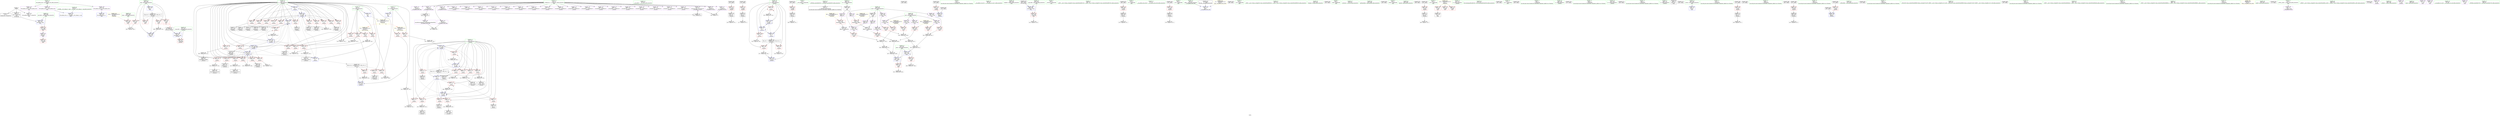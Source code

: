 digraph "SVFG" {
	label="SVFG";

	Node0x562f1555b370 [shape=record,color=grey,label="{NodeID: 0\nNullPtr}"];
	Node0x562f1555b370 -> Node0x562f1557bba0[style=solid];
	Node0x562f1555b370 -> Node0x562f1557bca0[style=solid];
	Node0x562f1555b370 -> Node0x562f15587b80[style=solid];
	Node0x562f155a7900 [shape=record,color=yellow,style=double,label="{NodeID: 443\n26V_1 = ENCHI(MR_26V_0)\npts\{400 \}\nFun[main]}"];
	Node0x562f155a7900 -> Node0x562f1557ed90[style=dashed];
	Node0x562f1557d530 [shape=record,color=red,label="{NodeID: 194\n263\<--113\n\<--y\n_Z5solvei\n}"];
	Node0x562f1557d530 -> Node0x562f1557d050[style=solid];
	Node0x562f15579e80 [shape=record,color=purple,label="{NodeID: 111\n67\<--13\n\<--_Z1SB5cxx11\n__cxx_global_var_init.1\n}"];
	Node0x562f15579e80 -> Node0x562f15595840[style=solid];
	Node0x562f15578810 [shape=record,color=green,label="{NodeID: 28\n44\<--45\n__cxa_atexit\<--__cxa_atexit_field_insensitive\n}"];
	Node0x562f155838e0 [shape=record,color=grey,label="{NodeID: 388\n230 = Binary(229, 143, )\n}"];
	Node0x562f155838e0 -> Node0x562f1557cf80[style=solid];
	Node0x562f1557ebf0 [shape=record,color=red,label="{NodeID: 222\n456\<--397\n\<--loop\nmain\n}"];
	Node0x562f155806b0 [shape=record,color=purple,label="{NodeID: 139\n517\<--29\nllvm.global_ctors_1\<--llvm.global_ctors\nGlob }"];
	Node0x562f155806b0 -> Node0x562f15587a80[style=solid];
	Node0x562f1557b1c0 [shape=record,color=green,label="{NodeID: 56\n399\<--400\nloops\<--loops_field_insensitive\nmain\n}"];
	Node0x562f1557b1c0 -> Node0x562f1557ed90[style=solid];
	Node0x562f155b9910 [shape=record,color=black,label="{NodeID: 499\n316 = PHI()\n}"];
	Node0x562f155b9910 -> Node0x562f1557e7e0[style=solid];
	Node0x562f15594ac0 [shape=record,color=grey,label="{NodeID: 416\n217 = cmp(216, 157, )\n}"];
	Node0x562f15588230 [shape=record,color=blue,label="{NodeID: 250\n111\<--192\nx\<--sub29\n_Z5solvei\n}"];
	Node0x562f15588230 -> Node0x562f15582520[style=dashed];
	Node0x562f15588230 -> Node0x562f155825f0[style=dashed];
	Node0x562f15588230 -> Node0x562f155826c0[style=dashed];
	Node0x562f15588230 -> Node0x562f15582790[style=dashed];
	Node0x562f15588230 -> Node0x562f15582860[style=dashed];
	Node0x562f15588230 -> Node0x562f15582930[style=dashed];
	Node0x562f15588230 -> Node0x562f15587fc0[style=dashed];
	Node0x562f15588230 -> Node0x562f155883d0[style=dashed];
	Node0x562f15588230 -> Node0x562f155a59e0[style=dashed];
	Node0x562f15581dd0 [shape=record,color=red,label="{NodeID: 167\n242\<--103\n\<--i\n_Z5solvei\n}"];
	Node0x562f15581dd0 -> Node0x562f1558f7b0[style=solid];
	Node0x562f1557c9d0 [shape=record,color=black,label="{NodeID: 84\n205\<--204\nconv37\<--\n_Z5solvei\n}"];
	Node0x562f1557c9d0 -> Node0x562f15594c40[style=solid];
	Node0x562f1556cab0 [shape=record,color=green,label="{NodeID: 1\n7\<--1\n__dso_handle\<--dummyObj\nGlob }"];
	Node0x562f1557d600 [shape=record,color=red,label="{NodeID: 195\n272\<--113\n\<--y\n_Z5solvei\n}"];
	Node0x562f1557d600 -> Node0x562f15593d40[style=solid];
	Node0x562f15579f50 [shape=record,color=purple,label="{NodeID: 112\n81\<--13\n\<--_Z1SB5cxx11\n__cxx_global_array_dtor\n}"];
	Node0x562f15578910 [shape=record,color=green,label="{NodeID: 29\n43\<--49\n_ZNSt8ios_base4InitD1Ev\<--_ZNSt8ios_base4InitD1Ev_field_insensitive\n}"];
	Node0x562f15578910 -> Node0x562f1557be40[style=solid];
	Node0x562f15583a60 [shape=record,color=grey,label="{NodeID: 389\n481 = Binary(480, 447, )\n}"];
	Node0x562f15583a60 -> Node0x562f15583760[style=solid];
	Node0x562f1557ecc0 [shape=record,color=red,label="{NodeID: 223\n465\<--397\n\<--loop\nmain\n}"];
	Node0x562f1557ecc0 -> Node0x562f15584060[style=solid];
	Node0x562f155807b0 [shape=record,color=purple,label="{NodeID: 140\n518\<--29\nllvm.global_ctors_2\<--llvm.global_ctors\nGlob }"];
	Node0x562f155807b0 -> Node0x562f15587b80[style=solid];
	Node0x562f1557b290 [shape=record,color=green,label="{NodeID: 57\n401\<--402\nspan\<--span_field_insensitive\nmain\n}"];
	Node0x562f1557b290 -> Node0x562f1557ee60[style=solid];
	Node0x562f1557b290 -> Node0x562f1557ef30[style=solid];
	Node0x562f1557b290 -> Node0x562f15589000[style=solid];
	Node0x562f1557b290 -> Node0x562f15589340[style=solid];
	Node0x562f155b9a10 [shape=record,color=black,label="{NodeID: 500\n328 = PHI()\n}"];
	Node0x562f15594c40 [shape=record,color=grey,label="{NodeID: 417\n206 = cmp(205, 157, )\n}"];
	Node0x562f15588300 [shape=record,color=blue,label="{NodeID: 251\n232\<--225\ncall56\<--\n_Z5solvei\n}"];
	Node0x562f15581ea0 [shape=record,color=red,label="{NodeID: 168\n253\<--103\n\<--i\n_Z5solvei\n}"];
	Node0x562f15581ea0 -> Node0x562f155941c0[style=solid];
	Node0x562f1557caa0 [shape=record,color=black,label="{NodeID: 85\n209\<--208\nidxprom40\<--\n_Z5solvei\n}"];
	Node0x562f15576cb0 [shape=record,color=green,label="{NodeID: 2\n9\<--1\n\<--dummyObj\nCan only get source location for instruction, argument, global var or function.}"];
	Node0x562f1557d6d0 [shape=record,color=red,label="{NodeID: 196\n281\<--113\n\<--y\n_Z5solvei\n}"];
	Node0x562f1557d6d0 -> Node0x562f1557a270[style=solid];
	Node0x562f1557a020 [shape=record,color=purple,label="{NodeID: 113\n82\<--13\n\<--_Z1SB5cxx11\n__cxx_global_array_dtor\n}"];
	Node0x562f1557a020 -> Node0x562f1558ea90[style=solid];
	Node0x562f15578a10 [shape=record,color=green,label="{NodeID: 30\n56\<--57\n__cxx_global_var_init.1\<--__cxx_global_var_init.1_field_insensitive\n}"];
	Node0x562f15583be0 [shape=record,color=grey,label="{NodeID: 390\n188 = Binary(187, 143, )\n}"];
	Node0x562f15583be0 -> Node0x562f15588160[style=solid];
	Node0x562f1557ed90 [shape=record,color=red,label="{NodeID: 224\n434\<--399\n\<--loops\nmain\n}"];
	Node0x562f1557ed90 -> Node0x562f155950c0[style=solid];
	Node0x562f155808b0 [shape=record,color=purple,label="{NodeID: 141\n62\<--61\narrayctor.next\<--arrayctor.cur\n__cxx_global_var_init.1\n}"];
	Node0x562f155808b0 -> Node0x562f1558e4f0[style=solid];
	Node0x562f155808b0 -> Node0x562f15595840[style=solid];
	Node0x562f1557b360 [shape=record,color=green,label="{NodeID: 58\n403\<--404\ntmpline\<--tmpline_field_insensitive\nmain\n}"];
	Node0x562f155b9ae0 [shape=record,color=black,label="{NodeID: 501\n203 = PHI()\n}"];
	Node0x562f155b9ae0 -> Node0x562f1557e300[style=solid];
	Node0x562f15594dc0 [shape=record,color=grey,label="{NodeID: 418\n415 = cmp(414, 143, )\n}"];
	Node0x562f155883d0 [shape=record,color=blue,label="{NodeID: 252\n111\<--237\nx\<--dec\n_Z5solvei\n}"];
	Node0x562f155883d0 -> Node0x562f15582520[style=dashed];
	Node0x562f155883d0 -> Node0x562f155825f0[style=dashed];
	Node0x562f155883d0 -> Node0x562f155826c0[style=dashed];
	Node0x562f155883d0 -> Node0x562f15582790[style=dashed];
	Node0x562f155883d0 -> Node0x562f15582860[style=dashed];
	Node0x562f155883d0 -> Node0x562f15582930[style=dashed];
	Node0x562f155883d0 -> Node0x562f15587fc0[style=dashed];
	Node0x562f155883d0 -> Node0x562f155883d0[style=dashed];
	Node0x562f155883d0 -> Node0x562f155a59e0[style=dashed];
	Node0x562f15581f70 [shape=record,color=red,label="{NodeID: 169\n336\<--103\n\<--i\n_Z5solvei\n}"];
	Node0x562f15581f70 -> Node0x562f1558f630[style=solid];
	Node0x562f1557cb70 [shape=record,color=black,label="{NodeID: 86\n213\<--212\nconv43\<--sub42\n_Z5solvei\n}"];
	Node0x562f15576d40 [shape=record,color=green,label="{NodeID: 3\n16\<--1\n_ZSt3cin\<--dummyObj\nGlob }"];
	Node0x562f1557d7a0 [shape=record,color=red,label="{NodeID: 197\n284\<--113\n\<--y\n_Z5solvei\n}"];
	Node0x562f1557d7a0 -> Node0x562f15584f60[style=solid];
	Node0x562f1557a0f0 [shape=record,color=purple,label="{NodeID: 114\n89\<--13\n\<--_Z1SB5cxx11\n__cxx_global_array_dtor\n}"];
	Node0x562f1557a0f0 -> Node0x562f15595540[style=solid];
	Node0x562f15578b10 [shape=record,color=green,label="{NodeID: 31\n64\<--65\n_ZNSt7__cxx1112basic_stringIcSt11char_traitsIcESaIcEEC1Ev\<--_ZNSt7__cxx1112basic_stringIcSt11char_traitsIcESaIcEEC1Ev_field_insensitive\n}"];
	Node0x562f15583d60 [shape=record,color=grey,label="{NodeID: 391\n260 = Binary(259, 143, )\n}"];
	Node0x562f15583d60 -> Node0x562f155947c0[style=solid];
	Node0x562f1557ee60 [shape=record,color=red,label="{NodeID: 225\n457\<--401\n\<--span\nmain\n}"];
	Node0x562f1557ee60 -> Node0x562f15583ee0[style=solid];
	Node0x562f15580980 [shape=record,color=purple,label="{NodeID: 142\n85\<--84\narraydestroy.element\<--arraydestroy.elementPast\n__cxx_global_array_dtor\n}"];
	Node0x562f15580980 -> Node0x562f1558ea90[style=solid];
	Node0x562f15580980 -> Node0x562f15595540[style=solid];
	Node0x562f1557b430 [shape=record,color=green,label="{NodeID: 59\n405\<--406\nstart\<--start_field_insensitive\nmain\n}"];
	Node0x562f1557b430 -> Node0x562f1557a9c0[style=solid];
	Node0x562f1557b430 -> Node0x562f15580a50[style=solid];
	Node0x562f1557b430 -> Node0x562f15580b20[style=solid];
	Node0x562f1557b430 -> Node0x562f15580bf0[style=solid];
	Node0x562f1557b430 -> Node0x562f15580cc0[style=solid];
	Node0x562f155b9c10 [shape=record,color=black,label="{NodeID: 502\n266 = PHI()\n}"];
	Node0x562f155b9c10 -> Node0x562f1557e570[style=solid];
	Node0x562f15594f40 [shape=record,color=grey,label="{NodeID: 419\n196 = cmp(195, 143, )\n}"];
	Node0x562f155884a0 [shape=record,color=blue,label="{NodeID: 253\n103\<--243\ni\<--inc61\n_Z5solvei\n}"];
	Node0x562f155884a0 -> Node0x562f15581d00[style=dashed];
	Node0x562f155884a0 -> Node0x562f15581dd0[style=dashed];
	Node0x562f155884a0 -> Node0x562f15587ef0[style=dashed];
	Node0x562f155884a0 -> Node0x562f155884a0[style=dashed];
	Node0x562f155884a0 -> Node0x562f15588640[style=dashed];
	Node0x562f15582040 [shape=record,color=red,label="{NodeID: 170\n140\<--111\n\<--x\n_Z5solvei\n}"];
	Node0x562f15582040 -> Node0x562f15594640[style=solid];
	Node0x562f1557cc40 [shape=record,color=black,label="{NodeID: 87\n216\<--215\nconv45\<--\n_Z5solvei\n}"];
	Node0x562f1557cc40 -> Node0x562f15594ac0[style=solid];
	Node0x562f15576dd0 [shape=record,color=green,label="{NodeID: 4\n17\<--1\n.str\<--dummyObj\nGlob }"];
	Node0x562f155a7cb0 [shape=record,color=yellow,style=double,label="{NodeID: 447\n34V_1 = ENCHI(MR_34V_0)\npts\{4080000 \}\nFun[main]}"];
	Node0x562f155a7cb0 -> Node0x562f1557f0d0[style=dashed];
	Node0x562f155a7cb0 -> Node0x562f155872d0[style=dashed];
	Node0x562f1557d870 [shape=record,color=red,label="{NodeID: 198\n293\<--113\n\<--y\n_Z5solvei\n}"];
	Node0x562f1557d870 -> Node0x562f15584ae0[style=solid];
	Node0x562f1557f3b0 [shape=record,color=purple,label="{NodeID: 115\n128\<--13\narrayidx\<--_Z1SB5cxx11\n_Z5solvei\n}"];
	Node0x562f15578c10 [shape=record,color=green,label="{NodeID: 32\n71\<--72\n__cxx_global_array_dtor\<--__cxx_global_array_dtor_field_insensitive\n}"];
	Node0x562f15583ee0 [shape=record,color=grey,label="{NodeID: 392\n458 = Binary(457, 459, )\n}"];
	Node0x562f1557ef30 [shape=record,color=red,label="{NodeID: 226\n490\<--401\n\<--span\nmain\n}"];
	Node0x562f1557ef30 -> Node0x562f15583460[style=solid];
	Node0x562f15580a50 [shape=record,color=purple,label="{NodeID: 143\n443\<--405\ntv_sec6\<--start\nmain\n}"];
	Node0x562f15580a50 -> Node0x562f1557f1a0[style=solid];
	Node0x562f1557b500 [shape=record,color=green,label="{NodeID: 60\n407\<--408\nend\<--end_field_insensitive\nmain\n}"];
	Node0x562f1557b500 -> Node0x562f15580d90[style=solid];
	Node0x562f1557b500 -> Node0x562f15580e60[style=solid];
	Node0x562f1557b500 -> Node0x562f15580f30[style=solid];
	Node0x562f1557b500 -> Node0x562f15581000[style=solid];
	Node0x562f155b9d10 [shape=record,color=black,label="{NodeID: 503\n276 = PHI()\n}"];
	Node0x562f155b9d10 -> Node0x562f1557e640[style=solid];
	Node0x562f155950c0 [shape=record,color=grey,label="{NodeID: 420\n435 = cmp(433, 434, )\n}"];
	Node0x562f15588570 [shape=record,color=blue,label="{NodeID: 254\n113\<--248\ny\<--inc64\n_Z5solvei\n}"];
	Node0x562f15588570 -> Node0x562f15582a00[style=dashed];
	Node0x562f15588570 -> Node0x562f15582ad0[style=dashed];
	Node0x562f15588570 -> Node0x562f15582ba0[style=dashed];
	Node0x562f15588570 -> Node0x562f15582c70[style=dashed];
	Node0x562f15588570 -> Node0x562f15582d40[style=dashed];
	Node0x562f15588570 -> Node0x562f15582e10[style=dashed];
	Node0x562f15588570 -> Node0x562f15582ee0[style=dashed];
	Node0x562f15588570 -> Node0x562f15582fb0[style=dashed];
	Node0x562f15588570 -> Node0x562f15583080[style=dashed];
	Node0x562f15588570 -> Node0x562f15583150[style=dashed];
	Node0x562f15588570 -> Node0x562f1557d390[style=dashed];
	Node0x562f15588570 -> Node0x562f15588570[style=dashed];
	Node0x562f15588570 -> Node0x562f15588710[style=dashed];
	Node0x562f15588570 -> Node0x562f15588b20[style=dashed];
	Node0x562f15582110 [shape=record,color=red,label="{NodeID: 171\n149\<--111\n\<--x\n_Z5solvei\n}"];
	Node0x562f15582110 -> Node0x562f1557c0e0[style=solid];
	Node0x562f1557cd10 [shape=record,color=black,label="{NodeID: 88\n220\<--219\nidxprom48\<--\n_Z5solvei\n}"];
	Node0x562f15576e60 [shape=record,color=green,label="{NodeID: 5\n19\<--1\n.str.2\<--dummyObj\nGlob }"];
	Node0x562f155a7d90 [shape=record,color=yellow,style=double,label="{NodeID: 448\n36V_1 = ENCHI(MR_36V_0)\npts\{4080001 \}\nFun[main]}"];
	Node0x562f155a7d90 -> Node0x562f1557f270[style=dashed];
	Node0x562f155a7d90 -> Node0x562f15587470[style=dashed];
	Node0x562f1557d940 [shape=record,color=red,label="{NodeID: 199\n301\<--113\n\<--y\n_Z5solvei\n}"];
	Node0x562f1557d940 -> Node0x562f15594340[style=solid];
	Node0x562f1557f440 [shape=record,color=purple,label="{NodeID: 116\n148\<--13\narrayidx10\<--_Z1SB5cxx11\n_Z5solvei\n}"];
	Node0x562f15578d10 [shape=record,color=green,label="{NodeID: 33\n78\<--79\n.addr\<--.addr_field_insensitive\n__cxx_global_array_dtor\n}"];
	Node0x562f15578d10 -> Node0x562f15587c80[style=solid];
	Node0x562f15584060 [shape=record,color=grey,label="{NodeID: 393\n466 = Binary(465, 143, )\n}"];
	Node0x562f15584060 -> Node0x562f155890d0[style=solid];
	Node0x562f1557f000 [shape=record,color=red,label="{NodeID: 227\n419\<--418\n\<--arrayidx\nmain\n}"];
	Node0x562f15580b20 [shape=record,color=purple,label="{NodeID: 144\n450\<--405\ntv_usec7\<--start\nmain\n}"];
	Node0x562f15580b20 -> Node0x562f15587240[style=solid];
	Node0x562f1557b5d0 [shape=record,color=green,label="{NodeID: 61\n409\<--410\nts\<--ts_field_insensitive\nmain\n}"];
	Node0x562f1557b5d0 -> Node0x562f15579a70[style=solid];
	Node0x562f155b9e10 [shape=record,color=black,label="{NodeID: 504\n288 = PHI()\n}"];
	Node0x562f15595240 [shape=record,color=grey,label="{NodeID: 421\n279 = cmp(278, 157, )\n}"];
	Node0x562f15588640 [shape=record,color=blue,label="{NodeID: 255\n103\<--9\ni\<--\n_Z5solvei\n}"];
	Node0x562f15588640 -> Node0x562f155a27e0[style=dashed];
	Node0x562f155821e0 [shape=record,color=red,label="{NodeID: 172\n162\<--111\n\<--x\n_Z5solvei\n}"];
	Node0x562f155821e0 -> Node0x562f1558f330[style=solid];
	Node0x562f1557cde0 [shape=record,color=black,label="{NodeID: 89\n223\<--222\nconv50\<--\n_Z5solvei\n}"];
	Node0x562f155776a0 [shape=record,color=green,label="{NodeID: 6\n21\<--1\n.str.3\<--dummyObj\nGlob }"];
	Node0x562f155a8680 [shape=record,color=yellow,style=double,label="{NodeID: 449\n38V_1 = ENCHI(MR_38V_0)\npts\{4100000 \}\nFun[main]}"];
	Node0x562f155a8680 -> Node0x562f15587610[style=dashed];
	Node0x562f1557da10 [shape=record,color=red,label="{NodeID: 200\n304\<--113\n\<--y\n_Z5solvei\n}"];
	Node0x562f1557da10 -> Node0x562f1557a410[style=solid];
	Node0x562f1557f4d0 [shape=record,color=purple,label="{NodeID: 117\n161\<--13\narrayidx15\<--_Z1SB5cxx11\n_Z5solvei\n}"];
	Node0x562f15578de0 [shape=record,color=green,label="{NodeID: 34\n87\<--88\n_ZNSt7__cxx1112basic_stringIcSt11char_traitsIcESaIcEED1Ev\<--_ZNSt7__cxx1112basic_stringIcSt11char_traitsIcESaIcEED1Ev_field_insensitive\n}"];
	Node0x562f155841e0 [shape=record,color=grey,label="{NodeID: 394\n446 = Binary(445, 447, )\n}"];
	Node0x562f155841e0 -> Node0x562f15584660[style=solid];
	Node0x562f1557f0d0 [shape=record,color=red,label="{NodeID: 228\n442\<--441\n\<--tv_sec\nmain\n}"];
	Node0x562f1557f0d0 -> Node0x562f15584360[style=solid];
	Node0x562f15580bf0 [shape=record,color=purple,label="{NodeID: 145\n478\<--405\ntv_sec11\<--start\nmain\n}"];
	Node0x562f15580bf0 -> Node0x562f155873a0[style=solid];
	Node0x562f1557b6a0 [shape=record,color=green,label="{NodeID: 62\n423\<--424\nfreopen\<--freopen_field_insensitive\n}"];
	Node0x562f155b9ee0 [shape=record,color=black,label="{NodeID: 505\n342 = PHI()\n}"];
	Node0x562f155953c0 [shape=record,color=grey,label="{NodeID: 422\n319 = cmp(318, 157, )\n}"];
	Node0x562f15588710 [shape=record,color=blue,label="{NodeID: 256\n113\<--9\ny\<--\n_Z5solvei\n}"];
	Node0x562f15588710 -> Node0x562f1557d460[style=dashed];
	Node0x562f15588710 -> Node0x562f1557d530[style=dashed];
	Node0x562f15588710 -> Node0x562f1557d600[style=dashed];
	Node0x562f15588710 -> Node0x562f1557d6d0[style=dashed];
	Node0x562f15588710 -> Node0x562f1557d7a0[style=dashed];
	Node0x562f15588710 -> Node0x562f1557d870[style=dashed];
	Node0x562f15588710 -> Node0x562f155887e0[style=dashed];
	Node0x562f15588710 -> Node0x562f155888b0[style=dashed];
	Node0x562f155822b0 [shape=record,color=red,label="{NodeID: 173\n173\<--111\n\<--x\n_Z5solvei\n}"];
	Node0x562f155822b0 -> Node0x562f1557c5c0[style=solid];
	Node0x562f1557ceb0 [shape=record,color=black,label="{NodeID: 90\n227\<--226\nidxprom52\<--\n_Z5solvei\n}"];
	Node0x562f15577730 [shape=record,color=green,label="{NodeID: 7\n23\<--1\nstdin\<--dummyObj\nGlob }"];
	Node0x562f155a8760 [shape=record,color=yellow,style=double,label="{NodeID: 450\n40V_1 = ENCHI(MR_40V_0)\npts\{4100001 \}\nFun[main]}"];
	Node0x562f155a8760 -> Node0x562f155876e0[style=dashed];
	Node0x562f1557dae0 [shape=record,color=red,label="{NodeID: 201\n312\<--113\n\<--y\n_Z5solvei\n}"];
	Node0x562f1557dae0 -> Node0x562f155850e0[style=solid];
	Node0x562f1557f5a0 [shape=record,color=purple,label="{NodeID: 118\n172\<--13\narrayidx21\<--_Z1SB5cxx11\n_Z5solvei\n}"];
	Node0x562f15578ee0 [shape=record,color=green,label="{NodeID: 35\n95\<--96\n_Z5solvei\<--_Z5solvei_field_insensitive\n}"];
	Node0x562f15584360 [shape=record,color=grey,label="{NodeID: 395\n445 = Binary(442, 444, )\n}"];
	Node0x562f15584360 -> Node0x562f155841e0[style=solid];
	Node0x562f1557f1a0 [shape=record,color=red,label="{NodeID: 229\n444\<--443\n\<--tv_sec6\nmain\n}"];
	Node0x562f1557f1a0 -> Node0x562f15584360[style=solid];
	Node0x562f15580cc0 [shape=record,color=purple,label="{NodeID: 146\n484\<--405\ntv_usec15\<--start\nmain\n}"];
	Node0x562f15580cc0 -> Node0x562f15587540[style=solid];
	Node0x562f1557b7a0 [shape=record,color=green,label="{NodeID: 63\n427\<--428\ngettimeofday\<--gettimeofday_field_insensitive\n}"];
	Node0x562f155b9fb0 [shape=record,color=black,label="{NodeID: 506\n354 = PHI()\n}"];
	Node0x562f15595540 [shape=record,color=grey,label="{NodeID: 423\n90 = cmp(85, 89, )\n}"];
	Node0x562f155887e0 [shape=record,color=blue,label="{NodeID: 257\n113\<--294\ny\<--inc94\n_Z5solvei\n}"];
	Node0x562f155887e0 -> Node0x562f1557d460[style=dashed];
	Node0x562f155887e0 -> Node0x562f1557d530[style=dashed];
	Node0x562f155887e0 -> Node0x562f1557d600[style=dashed];
	Node0x562f155887e0 -> Node0x562f1557d6d0[style=dashed];
	Node0x562f155887e0 -> Node0x562f1557d7a0[style=dashed];
	Node0x562f155887e0 -> Node0x562f1557d870[style=dashed];
	Node0x562f155887e0 -> Node0x562f155887e0[style=dashed];
	Node0x562f155887e0 -> Node0x562f155888b0[style=dashed];
	Node0x562f15582380 [shape=record,color=red,label="{NodeID: 174\n180\<--111\n\<--x\n_Z5solvei\n}"];
	Node0x562f15582380 -> Node0x562f155844e0[style=solid];
	Node0x562f1557cf80 [shape=record,color=black,label="{NodeID: 91\n231\<--230\nconv55\<--sub54\n_Z5solvei\n}"];
	Node0x562f155777c0 [shape=record,color=green,label="{NodeID: 8\n24\<--1\nstderr\<--dummyObj\nGlob }"];
	Node0x562f155a8840 [shape=record,color=yellow,style=double,label="{NodeID: 451\n42V_1 = ENCHI(MR_42V_0)\npts\{10 12 \}\nFun[main]|{<s0>31|<s1>31}}"];
	Node0x562f155a8840:s0 -> Node0x562f155a8d80[style=dashed,color=red];
	Node0x562f155a8840:s1 -> Node0x562f155a8e90[style=dashed,color=red];
	Node0x562f1557dbb0 [shape=record,color=red,label="{NodeID: 202\n321\<--113\n\<--y\n_Z5solvei\n}"];
	Node0x562f1557dbb0 -> Node0x562f1557a750[style=solid];
	Node0x562f1557f670 [shape=record,color=purple,label="{NodeID: 119\n179\<--13\narrayidx25\<--_Z1SB5cxx11\n_Z5solvei\n}"];
	Node0x562f15578fe0 [shape=record,color=green,label="{NodeID: 36\n99\<--100\n_loop.addr\<--_loop.addr_field_insensitive\n_Z5solvei\n}"];
	Node0x562f15578fe0 -> Node0x562f15581c30[style=solid];
	Node0x562f15578fe0 -> Node0x562f15587d50[style=solid];
	Node0x562f155844e0 [shape=record,color=grey,label="{NodeID: 396\n181 = Binary(180, 143, )\n}"];
	Node0x562f155844e0 -> Node0x562f1557c760[style=solid];
	Node0x562f1557f270 [shape=record,color=red,label="{NodeID: 230\n449\<--448\n\<--tv_usec\nmain\n}"];
	Node0x562f1557f270 -> Node0x562f155847e0[style=solid];
	Node0x562f15580d90 [shape=record,color=purple,label="{NodeID: 147\n441\<--407\ntv_sec\<--end\nmain\n}"];
	Node0x562f15580d90 -> Node0x562f1557f0d0[style=solid];
	Node0x562f1557b8a0 [shape=record,color=green,label="{NodeID: 64\n462\<--463\nfprintf\<--fprintf_field_insensitive\n}"];
	Node0x562f155ba110 [shape=record,color=black,label="{NodeID: 507\n358 = PHI()\n}"];
	Node0x562f155956c0 [shape=record,color=grey,label="{NodeID: 424\n168 = cmp(167, 157, )\n}"];
	Node0x562f155888b0 [shape=record,color=blue,label="{NodeID: 258\n113\<--298\ny\<--sub96\n_Z5solvei\n}"];
	Node0x562f155888b0 -> Node0x562f1557d940[style=dashed];
	Node0x562f155888b0 -> Node0x562f1557da10[style=dashed];
	Node0x562f155888b0 -> Node0x562f1557dae0[style=dashed];
	Node0x562f155888b0 -> Node0x562f1557dbb0[style=dashed];
	Node0x562f155888b0 -> Node0x562f1557dc80[style=dashed];
	Node0x562f155888b0 -> Node0x562f1557dd50[style=dashed];
	Node0x562f155888b0 -> Node0x562f15588710[style=dashed];
	Node0x562f155888b0 -> Node0x562f15588980[style=dashed];
	Node0x562f155888b0 -> Node0x562f15588b20[style=dashed];
	Node0x562f15582450 [shape=record,color=red,label="{NodeID: 175\n187\<--111\n\<--x\n_Z5solvei\n}"];
	Node0x562f15582450 -> Node0x562f15583be0[style=solid];
	Node0x562f1557d050 [shape=record,color=black,label="{NodeID: 92\n264\<--263\nidxprom73\<--\n_Z5solvei\n}"];
	Node0x562f15577850 [shape=record,color=green,label="{NodeID: 9\n25\<--1\n.str.4\<--dummyObj\nGlob }"];
	Node0x562f155a8920 [shape=record,color=yellow,style=double,label="{NodeID: 452\n16V_1 = ENCHI(MR_16V_0)\npts\{1 \}\nFun[main]}"];
	Node0x562f155a8920 -> Node0x562f155819c0[style=dashed];
	Node0x562f155a8920 -> Node0x562f15581a90[style=dashed];
	Node0x562f155a8920 -> Node0x562f15581b60[style=dashed];
	Node0x562f1557dc80 [shape=record,color=red,label="{NodeID: 203\n324\<--113\n\<--y\n_Z5solvei\n}"];
	Node0x562f1557dc80 -> Node0x562f15584de0[style=solid];
	Node0x562f1557f740 [shape=record,color=purple,label="{NodeID: 120\n200\<--13\narrayidx34\<--_Z1SB5cxx11\n_Z5solvei\n}"];
	Node0x562f155790b0 [shape=record,color=green,label="{NodeID: 37\n101\<--102\nf\<--f_field_insensitive\n_Z5solvei\n}"];
	Node0x562f15584660 [shape=record,color=grey,label="{NodeID: 397\n453 = Binary(446, 452, )\n}"];
	Node0x562f15584660 -> Node0x562f15589000[style=solid];
	Node0x562f15587240 [shape=record,color=red,label="{NodeID: 231\n451\<--450\n\<--tv_usec7\nmain\n}"];
	Node0x562f15587240 -> Node0x562f155847e0[style=solid];
	Node0x562f15580e60 [shape=record,color=purple,label="{NodeID: 148\n448\<--407\ntv_usec\<--end\nmain\n}"];
	Node0x562f15580e60 -> Node0x562f1557f270[style=solid];
	Node0x562f1557b9a0 [shape=record,color=green,label="{NodeID: 65\n474\<--475\nllvm.memcpy.p0i8.p0i8.i64\<--llvm.memcpy.p0i8.p0i8.i64_field_insensitive\n}"];
	Node0x562f155ba1e0 [shape=record,color=black,label="{NodeID: 508\n426 = PHI()\n}"];
	Node0x562f15595840 [shape=record,color=grey,label="{NodeID: 425\n68 = cmp(62, 67, )\n}"];
	Node0x562f15588980 [shape=record,color=blue,label="{NodeID: 259\n113\<--332\ny\<--dec121\n_Z5solvei\n}"];
	Node0x562f15588980 -> Node0x562f1557d940[style=dashed];
	Node0x562f15588980 -> Node0x562f1557da10[style=dashed];
	Node0x562f15588980 -> Node0x562f1557dae0[style=dashed];
	Node0x562f15588980 -> Node0x562f1557dbb0[style=dashed];
	Node0x562f15588980 -> Node0x562f1557dc80[style=dashed];
	Node0x562f15588980 -> Node0x562f1557dd50[style=dashed];
	Node0x562f15588980 -> Node0x562f15588710[style=dashed];
	Node0x562f15588980 -> Node0x562f15588980[style=dashed];
	Node0x562f15588980 -> Node0x562f15588b20[style=dashed];
	Node0x562f15582520 [shape=record,color=red,label="{NodeID: 176\n195\<--111\n\<--x\n_Z5solvei\n}"];
	Node0x562f15582520 -> Node0x562f15594f40[style=solid];
	Node0x562f1557d120 [shape=record,color=black,label="{NodeID: 93\n269\<--268\nconv76\<--\n_Z5solvei\n}"];
	Node0x562f1557d120 -> Node0x562f15595b40[style=solid];
	Node0x562f155778e0 [shape=record,color=green,label="{NodeID: 10\n27\<--1\n.str.5\<--dummyObj\nGlob }"];
	Node0x562f1557dd50 [shape=record,color=red,label="{NodeID: 204\n331\<--113\n\<--y\n_Z5solvei\n}"];
	Node0x562f1557dd50 -> Node0x562f15593a40[style=solid];
	Node0x562f1557f810 [shape=record,color=purple,label="{NodeID: 121\n210\<--13\narrayidx41\<--_Z1SB5cxx11\n_Z5solvei\n}"];
	Node0x562f15579180 [shape=record,color=green,label="{NodeID: 38\n103\<--104\ni\<--i_field_insensitive\n_Z5solvei\n}"];
	Node0x562f15579180 -> Node0x562f15581d00[style=solid];
	Node0x562f15579180 -> Node0x562f15581dd0[style=solid];
	Node0x562f15579180 -> Node0x562f15581ea0[style=solid];
	Node0x562f15579180 -> Node0x562f15581f70[style=solid];
	Node0x562f15579180 -> Node0x562f15587ef0[style=solid];
	Node0x562f15579180 -> Node0x562f155884a0[style=solid];
	Node0x562f15579180 -> Node0x562f15588640[style=solid];
	Node0x562f15579180 -> Node0x562f15588a50[style=solid];
	Node0x562f155847e0 [shape=record,color=grey,label="{NodeID: 398\n452 = Binary(449, 451, )\n}"];
	Node0x562f155847e0 -> Node0x562f15584660[style=solid];
	Node0x562f155872d0 [shape=record,color=red,label="{NodeID: 232\n477\<--476\n\<--tv_sec10\nmain\n}"];
	Node0x562f155872d0 -> Node0x562f1558f930[style=solid];
	Node0x562f15580f30 [shape=record,color=purple,label="{NodeID: 149\n476\<--407\ntv_sec10\<--end\nmain\n}"];
	Node0x562f15580f30 -> Node0x562f155872d0[style=solid];
	Node0x562f1557baa0 [shape=record,color=green,label="{NodeID: 66\n31\<--511\n_GLOBAL__sub_I_kmjp_0_1.cpp\<--_GLOBAL__sub_I_kmjp_0_1.cpp_field_insensitive\n}"];
	Node0x562f1557baa0 -> Node0x562f15587a80[style=solid];
	Node0x562f155ba2b0 [shape=record,color=black,label="{NodeID: 509\n429 = PHI()\n}"];
	Node0x562f155959c0 [shape=record,color=grey,label="{NodeID: 426\n135 = cmp(134, 136, )\n}"];
	Node0x562f15588a50 [shape=record,color=blue,label="{NodeID: 260\n103\<--337\ni\<--inc124\n_Z5solvei\n}"];
	Node0x562f15588a50 -> Node0x562f155a27e0[style=dashed];
	Node0x562f155825f0 [shape=record,color=red,label="{NodeID: 177\n201\<--111\n\<--x\n_Z5solvei\n}"];
	Node0x562f155825f0 -> Node0x562f1557c900[style=solid];
	Node0x562f1557d1f0 [shape=record,color=black,label="{NodeID: 94\n274\<--273\nidxprom80\<--add79\n_Z5solvei\n}"];
	Node0x562f15577970 [shape=record,color=green,label="{NodeID: 11\n30\<--1\n\<--dummyObj\nCan only get source location for instruction, argument, global var or function.}"];
	Node0x562f1557de20 [shape=record,color=red,label="{NodeID: 205\n347\<--113\n\<--y\n_Z5solvei\n}"];
	Node0x562f1557de20 -> Node0x562f15593ec0[style=solid];
	Node0x562f1557f8e0 [shape=record,color=purple,label="{NodeID: 122\n221\<--13\narrayidx49\<--_Z1SB5cxx11\n_Z5solvei\n}"];
	Node0x562f15579250 [shape=record,color=green,label="{NodeID: 39\n105\<--106\nj\<--j_field_insensitive\n_Z5solvei\n}"];
	Node0x562f15584960 [shape=record,color=grey,label="{NodeID: 399\n192 = Binary(191, 143, )\n}"];
	Node0x562f15584960 -> Node0x562f15588230[style=solid];
	Node0x562f155873a0 [shape=record,color=red,label="{NodeID: 233\n479\<--478\n\<--tv_sec11\nmain\n}"];
	Node0x562f155873a0 -> Node0x562f1558f930[style=solid];
	Node0x562f15581000 [shape=record,color=purple,label="{NodeID: 150\n482\<--407\ntv_usec14\<--end\nmain\n}"];
	Node0x562f15581000 -> Node0x562f15587470[style=solid];
	Node0x562f1557bba0 [shape=record,color=black,label="{NodeID: 67\n2\<--3\ndummyVal\<--dummyVal\n}"];
	Node0x562f155ba3b0 [shape=record,color=black,label="{NodeID: 510\n437 = PHI()\n}"];
	Node0x562f15595b40 [shape=record,color=grey,label="{NodeID: 427\n270 = cmp(269, 157, )\n}"];
	Node0x562f15588b20 [shape=record,color=blue,label="{NodeID: 261\n113\<--9\ny\<--\n_Z5solvei\n}"];
	Node0x562f15588b20 -> Node0x562f155a45e0[style=dashed];
	Node0x562f155826c0 [shape=record,color=red,label="{NodeID: 178\n211\<--111\n\<--x\n_Z5solvei\n}"];
	Node0x562f155826c0 -> Node0x562f155832e0[style=solid];
	Node0x562f1557d2c0 [shape=record,color=black,label="{NodeID: 95\n278\<--277\nconv83\<--\n_Z5solvei\n}"];
	Node0x562f1557d2c0 -> Node0x562f15595240[style=solid];
	Node0x562f15577a00 [shape=record,color=green,label="{NodeID: 12\n136\<--1\n\<--dummyObj\nCan only get source location for instruction, argument, global var or function.}"];
	Node0x562f1557def0 [shape=record,color=red,label="{NodeID: 206\n351\<--113\n\<--y\n_Z5solvei\n}"];
	Node0x562f1557def0 -> Node0x562f1557a8f0[style=solid];
	Node0x562f1557f9b0 [shape=record,color=purple,label="{NodeID: 123\n228\<--13\narrayidx53\<--_Z1SB5cxx11\n_Z5solvei\n}"];
	Node0x562f15579320 [shape=record,color=green,label="{NodeID: 40\n107\<--108\nk\<--k_field_insensitive\n_Z5solvei\n}"];
	Node0x562f15584ae0 [shape=record,color=grey,label="{NodeID: 400\n294 = Binary(293, 143, )\n}"];
	Node0x562f15584ae0 -> Node0x562f155887e0[style=solid];
	Node0x562f15587470 [shape=record,color=red,label="{NodeID: 234\n483\<--482\n\<--tv_usec14\nmain\n}"];
	Node0x562f15587470 -> Node0x562f155835e0[style=solid];
	Node0x562f155810d0 [shape=record,color=purple,label="{NodeID: 151\n418\<--417\narrayidx\<--\nmain\n}"];
	Node0x562f155810d0 -> Node0x562f1557f000[style=solid];
	Node0x562f1557bca0 [shape=record,color=black,label="{NodeID: 68\n390\<--3\nargv\<--dummyVal\nmain\n1st arg main }"];
	Node0x562f1557bca0 -> Node0x562f15588e60[style=solid];
	Node0x562f155ba4b0 [shape=record,color=black,label="{NodeID: 511\n440 = PHI()\n}"];
	Node0x562f155a27e0 [shape=record,color=black,label="{NodeID: 428\nMR_10V_7 = PHI(MR_10V_8, MR_10V_6, )\npts\{104 \}\n}"];
	Node0x562f155a27e0 -> Node0x562f15581ea0[style=dashed];
	Node0x562f155a27e0 -> Node0x562f15581f70[style=dashed];
	Node0x562f155a27e0 -> Node0x562f15588a50[style=dashed];
	Node0x562f15588bf0 [shape=record,color=blue,label="{NodeID: 262\n113\<--361\ny\<--inc135\n_Z5solvei\n}"];
	Node0x562f15588bf0 -> Node0x562f155a45e0[style=dashed];
	Node0x562f15582790 [shape=record,color=red,label="{NodeID: 179\n222\<--111\n\<--x\n_Z5solvei\n}"];
	Node0x562f15582790 -> Node0x562f1557cde0[style=solid];
	Node0x562f1557a270 [shape=record,color=black,label="{NodeID: 96\n282\<--281\nidxprom86\<--\n_Z5solvei\n}"];
	Node0x562f15577a90 [shape=record,color=green,label="{NodeID: 13\n143\<--1\n\<--dummyObj\nCan only get source location for instruction, argument, global var or function.}"];
	Node0x562f1557dfc0 [shape=record,color=red,label="{NodeID: 207\n360\<--113\n\<--y\n_Z5solvei\n}"];
	Node0x562f1557dfc0 -> Node0x562f1558f1b0[style=solid];
	Node0x562f1557fa80 [shape=record,color=purple,label="{NodeID: 124\n265\<--13\narrayidx74\<--_Z1SB5cxx11\n_Z5solvei\n}"];
	Node0x562f155793f0 [shape=record,color=green,label="{NodeID: 41\n109\<--110\nl\<--l_field_insensitive\n_Z5solvei\n}"];
	Node0x562f15584c60 [shape=record,color=grey,label="{NodeID: 401\n298 = Binary(297, 143, )\n}"];
	Node0x562f15584c60 -> Node0x562f155888b0[style=solid];
	Node0x562f15587540 [shape=record,color=red,label="{NodeID: 235\n485\<--484\n\<--tv_usec15\nmain\n}"];
	Node0x562f15587540 -> Node0x562f155835e0[style=solid];
	Node0x562f155811a0 [shape=record,color=purple,label="{NodeID: 152\n519\<--469\noffset_0\<--\n}"];
	Node0x562f155811a0 -> Node0x562f155891a0[style=solid];
	Node0x562f1557bd70 [shape=record,color=black,label="{NodeID: 69\n388\<--9\nmain_ret\<--\nmain\n}"];
	Node0x562f155ba5b0 [shape=record,color=black,label="{NodeID: 512\n493 = PHI()\n}"];
	Node0x562f15588cc0 [shape=record,color=blue,label="{NodeID: 263\n391\<--9\nretval\<--\nmain\n}"];
	Node0x562f15582860 [shape=record,color=red,label="{NodeID: 180\n229\<--111\n\<--x\n_Z5solvei\n}"];
	Node0x562f15582860 -> Node0x562f155838e0[style=solid];
	Node0x562f1557a340 [shape=record,color=black,label="{NodeID: 97\n286\<--285\nidxprom89\<--add88\n_Z5solvei\n}"];
	Node0x562f15577b60 [shape=record,color=green,label="{NodeID: 14\n157\<--1\n\<--dummyObj\nCan only get source location for instruction, argument, global var or function.}"];
	Node0x562f155a8d80 [shape=record,color=yellow,style=double,label="{NodeID: 457\n4V_1 = ENCHI(MR_4V_0)\npts\{10 \}\nFun[_Z5solvei]}"];
	Node0x562f155a8d80 -> Node0x562f155814e0[style=dashed];
	Node0x562f155a8d80 -> Node0x562f155815b0[style=dashed];
	Node0x562f155a8d80 -> Node0x562f15581680[style=dashed];
	Node0x562f155a8d80 -> Node0x562f15581750[style=dashed];
	Node0x562f1557e090 [shape=record,color=red,label="{NodeID: 208\n154\<--151\n\<--call11\n_Z5solvei\n}"];
	Node0x562f1557e090 -> Node0x562f1557c1b0[style=solid];
	Node0x562f1557fb50 [shape=record,color=purple,label="{NodeID: 125\n275\<--13\narrayidx81\<--_Z1SB5cxx11\n_Z5solvei\n}"];
	Node0x562f155794c0 [shape=record,color=green,label="{NodeID: 42\n111\<--112\nx\<--x_field_insensitive\n_Z5solvei\n}"];
	Node0x562f155794c0 -> Node0x562f15582040[style=solid];
	Node0x562f155794c0 -> Node0x562f15582110[style=solid];
	Node0x562f155794c0 -> Node0x562f155821e0[style=solid];
	Node0x562f155794c0 -> Node0x562f155822b0[style=solid];
	Node0x562f155794c0 -> Node0x562f15582380[style=solid];
	Node0x562f155794c0 -> Node0x562f15582450[style=solid];
	Node0x562f155794c0 -> Node0x562f15582520[style=solid];
	Node0x562f155794c0 -> Node0x562f155825f0[style=solid];
	Node0x562f155794c0 -> Node0x562f155826c0[style=solid];
	Node0x562f155794c0 -> Node0x562f15582790[style=solid];
	Node0x562f155794c0 -> Node0x562f15582860[style=solid];
	Node0x562f155794c0 -> Node0x562f15582930[style=solid];
	Node0x562f155794c0 -> Node0x562f15587fc0[style=solid];
	Node0x562f155794c0 -> Node0x562f15588160[style=solid];
	Node0x562f155794c0 -> Node0x562f15588230[style=solid];
	Node0x562f155794c0 -> Node0x562f155883d0[style=solid];
	Node0x562f155b69b0 [shape=record,color=black,label="{NodeID: 485\n116 = PHI()\n}"];
	Node0x562f15584de0 [shape=record,color=grey,label="{NodeID: 402\n325 = Binary(324, 143, )\n}"];
	Node0x562f15584de0 -> Node0x562f1557a820[style=solid];
	Node0x562f15587610 [shape=record,color=red,label="{NodeID: 236\n521\<--520\ndummyVal\<--offset_0\nmain\n}"];
	Node0x562f15587610 -> Node0x562f155891a0[style=solid];
	Node0x562f15581270 [shape=record,color=purple,label="{NodeID: 153\n522\<--469\noffset_1\<--\n}"];
	Node0x562f15581270 -> Node0x562f15589270[style=solid];
	Node0x562f1557be40 [shape=record,color=black,label="{NodeID: 70\n42\<--43\n\<--_ZNSt8ios_base4InitD1Ev\nCan only get source location for instruction, argument, global var or function.}"];
	Node0x562f155ba6b0 [shape=record,color=black,label="{NodeID: 513\n77 = PHI()\n0th arg __cxx_global_array_dtor }"];
	Node0x562f155ba6b0 -> Node0x562f15587c80[style=solid];
	Node0x562f15588d90 [shape=record,color=blue,label="{NodeID: 264\n393\<--389\nargc.addr\<--argc\nmain\n}"];
	Node0x562f15588d90 -> Node0x562f1557e8b0[style=dashed];
	Node0x562f15582930 [shape=record,color=red,label="{NodeID: 181\n236\<--111\n\<--x\n_Z5solvei\n}"];
	Node0x562f15582930 -> Node0x562f1558f4b0[style=solid];
	Node0x562f1557a410 [shape=record,color=black,label="{NodeID: 98\n305\<--304\nidxprom100\<--\n_Z5solvei\n}"];
	Node0x562f15577c30 [shape=record,color=green,label="{NodeID: 15\n238\<--1\n\<--dummyObj\nCan only get source location for instruction, argument, global var or function.}"];
	Node0x562f155a8e90 [shape=record,color=yellow,style=double,label="{NodeID: 458\n6V_1 = ENCHI(MR_6V_0)\npts\{12 \}\nFun[_Z5solvei]}"];
	Node0x562f155a8e90 -> Node0x562f15581820[style=dashed];
	Node0x562f155a8e90 -> Node0x562f155818f0[style=dashed];
	Node0x562f1558e4f0 [shape=record,color=black,label="{NodeID: 375\n61 = PHI(59, 62, )\n}"];
	Node0x562f1558e4f0 -> Node0x562f155808b0[style=solid];
	Node0x562f1557e160 [shape=record,color=red,label="{NodeID: 209\n166\<--165\n\<--call17\n_Z5solvei\n}"];
	Node0x562f1557e160 -> Node0x562f1557c420[style=solid];
	Node0x562f1557fc20 [shape=record,color=purple,label="{NodeID: 126\n283\<--13\narrayidx87\<--_Z1SB5cxx11\n_Z5solvei\n}"];
	Node0x562f15579590 [shape=record,color=green,label="{NodeID: 43\n113\<--114\ny\<--y_field_insensitive\n_Z5solvei\n}"];
	Node0x562f15579590 -> Node0x562f15582a00[style=solid];
	Node0x562f15579590 -> Node0x562f15582ad0[style=solid];
	Node0x562f15579590 -> Node0x562f15582ba0[style=solid];
	Node0x562f15579590 -> Node0x562f15582c70[style=solid];
	Node0x562f15579590 -> Node0x562f15582d40[style=solid];
	Node0x562f15579590 -> Node0x562f15582e10[style=solid];
	Node0x562f15579590 -> Node0x562f15582ee0[style=solid];
	Node0x562f15579590 -> Node0x562f15582fb0[style=solid];
	Node0x562f15579590 -> Node0x562f15583080[style=solid];
	Node0x562f15579590 -> Node0x562f15583150[style=solid];
	Node0x562f15579590 -> Node0x562f1557d390[style=solid];
	Node0x562f15579590 -> Node0x562f1557d460[style=solid];
	Node0x562f15579590 -> Node0x562f1557d530[style=solid];
	Node0x562f15579590 -> Node0x562f1557d600[style=solid];
	Node0x562f15579590 -> Node0x562f1557d6d0[style=solid];
	Node0x562f15579590 -> Node0x562f1557d7a0[style=solid];
	Node0x562f15579590 -> Node0x562f1557d870[style=solid];
	Node0x562f15579590 -> Node0x562f1557d940[style=solid];
	Node0x562f15579590 -> Node0x562f1557da10[style=solid];
	Node0x562f15579590 -> Node0x562f1557dae0[style=solid];
	Node0x562f15579590 -> Node0x562f1557dbb0[style=solid];
	Node0x562f15579590 -> Node0x562f1557dc80[style=solid];
	Node0x562f15579590 -> Node0x562f1557dd50[style=solid];
	Node0x562f15579590 -> Node0x562f1557de20[style=solid];
	Node0x562f15579590 -> Node0x562f1557def0[style=solid];
	Node0x562f15579590 -> Node0x562f1557dfc0[style=solid];
	Node0x562f15579590 -> Node0x562f15587e20[style=solid];
	Node0x562f15579590 -> Node0x562f15588570[style=solid];
	Node0x562f15579590 -> Node0x562f15588710[style=solid];
	Node0x562f15579590 -> Node0x562f155887e0[style=solid];
	Node0x562f15579590 -> Node0x562f155888b0[style=solid];
	Node0x562f15579590 -> Node0x562f15588980[style=solid];
	Node0x562f15579590 -> Node0x562f15588b20[style=solid];
	Node0x562f15579590 -> Node0x562f15588bf0[style=solid];
	Node0x562f155b8c10 [shape=record,color=black,label="{NodeID: 486\n461 = PHI()\n}"];
	Node0x562f15584f60 [shape=record,color=grey,label="{NodeID: 403\n285 = Binary(284, 143, )\n}"];
	Node0x562f15584f60 -> Node0x562f1557a340[style=solid];
	Node0x562f155876e0 [shape=record,color=red,label="{NodeID: 237\n524\<--523\ndummyVal\<--offset_1\nmain\n}"];
	Node0x562f155876e0 -> Node0x562f15589270[style=solid];
	Node0x562f15581340 [shape=record,color=purple,label="{NodeID: 154\n520\<--470\noffset_0\<--\n}"];
	Node0x562f15581340 -> Node0x562f15587610[style=solid];
	Node0x562f1557bf40 [shape=record,color=black,label="{NodeID: 71\n127\<--126\nidxprom\<--\n_Z5solvei\n}"];
	Node0x562f155ba810 [shape=record,color=black,label="{NodeID: 514\n389 = PHI()\n0th arg main }"];
	Node0x562f155ba810 -> Node0x562f15588d90[style=solid];
	Node0x562f155a36e0 [shape=record,color=black,label="{NodeID: 431\nMR_24V_3 = PHI(MR_24V_4, MR_24V_2, )\npts\{398 \}\n}"];
	Node0x562f155a36e0 -> Node0x562f1557ea50[style=dashed];
	Node0x562f155a36e0 -> Node0x562f1557eb20[style=dashed];
	Node0x562f155a36e0 -> Node0x562f1557ebf0[style=dashed];
	Node0x562f155a36e0 -> Node0x562f1557ecc0[style=dashed];
	Node0x562f155a36e0 -> Node0x562f155890d0[style=dashed];
	Node0x562f15588e60 [shape=record,color=blue,label="{NodeID: 265\n395\<--390\nargv.addr\<--argv\nmain\n}"];
	Node0x562f15588e60 -> Node0x562f1557e980[style=dashed];
	Node0x562f15582a00 [shape=record,color=red,label="{NodeID: 182\n122\<--113\n\<--y\n_Z5solvei\n}"];
	Node0x562f15582a00 -> Node0x562f15594940[style=solid];
	Node0x562f1557a4e0 [shape=record,color=black,label="{NodeID: 99\n309\<--308\nconv103\<--\n_Z5solvei\n}"];
	Node0x562f1557a4e0 -> Node0x562f155944c0[style=solid];
	Node0x562f15577d00 [shape=record,color=green,label="{NodeID: 16\n267\<--1\n\<--dummyObj\nCan only get source location for instruction, argument, global var or function.}"];
	Node0x562f1558ea90 [shape=record,color=black,label="{NodeID: 376\n84 = PHI(82, 85, )\n}"];
	Node0x562f1558ea90 -> Node0x562f15580980[style=solid];
	Node0x562f1557e230 [shape=record,color=red,label="{NodeID: 210\n176\<--175\n\<--call23\n_Z5solvei\n}"];
	Node0x562f1557e230 -> Node0x562f15588090[style=solid];
	Node0x562f1557fcf0 [shape=record,color=purple,label="{NodeID: 127\n287\<--13\narrayidx90\<--_Z1SB5cxx11\n_Z5solvei\n}"];
	Node0x562f15579660 [shape=record,color=green,label="{NodeID: 44\n117\<--118\n_ZNSirsERi\<--_ZNSirsERi_field_insensitive\n}"];
	Node0x562f155b8ce0 [shape=record,color=black,label="{NodeID: 487\n119 = PHI()\n}"];
	Node0x562f155850e0 [shape=record,color=grey,label="{NodeID: 404\n313 = Binary(312, 143, )\n}"];
	Node0x562f155850e0 -> Node0x562f1557a5b0[style=solid];
	Node0x562f155877b0 [shape=record,color=blue,label="{NodeID: 238\n8\<--9\nH\<--\nGlob }"];
	Node0x562f155877b0 -> Node0x562f155a8840[style=dashed];
	Node0x562f15581410 [shape=record,color=purple,label="{NodeID: 155\n523\<--470\noffset_1\<--\n}"];
	Node0x562f15581410 -> Node0x562f155876e0[style=solid];
	Node0x562f1557c010 [shape=record,color=black,label="{NodeID: 72\n147\<--146\nidxprom9\<--\n_Z5solvei\n}"];
	Node0x562f155ba910 [shape=record,color=black,label="{NodeID: 515\n98 = PHI(438, )\n0th arg _Z5solvei }"];
	Node0x562f155ba910 -> Node0x562f15587d50[style=solid];
	Node0x562f15588f30 [shape=record,color=blue,label="{NodeID: 266\n397\<--143\nloop\<--\nmain\n}"];
	Node0x562f15588f30 -> Node0x562f155a36e0[style=dashed];
	Node0x562f15582ad0 [shape=record,color=red,label="{NodeID: 183\n126\<--113\n\<--y\n_Z5solvei\n}"];
	Node0x562f15582ad0 -> Node0x562f1557bf40[style=solid];
	Node0x562f1557a5b0 [shape=record,color=black,label="{NodeID: 100\n314\<--313\nidxprom107\<--sub106\n_Z5solvei\n}"];
	Node0x562f15577dd0 [shape=record,color=green,label="{NodeID: 17\n447\<--1\n\<--dummyObj\nCan only get source location for instruction, argument, global var or function.}"];
	Node0x562f1558f030 [shape=record,color=grey,label="{NodeID: 377\n248 = Binary(247, 143, )\n}"];
	Node0x562f1558f030 -> Node0x562f15588570[style=solid];
	Node0x562f1557e300 [shape=record,color=red,label="{NodeID: 211\n204\<--203\n\<--call36\n_Z5solvei\n}"];
	Node0x562f1557e300 -> Node0x562f1557c9d0[style=solid];
	Node0x562f1557fdc0 [shape=record,color=purple,label="{NodeID: 128\n306\<--13\narrayidx101\<--_Z1SB5cxx11\n_Z5solvei\n}"];
	Node0x562f15579760 [shape=record,color=green,label="{NodeID: 45\n130\<--131\n_ZStrsIcSt11char_traitsIcESaIcEERSt13basic_istreamIT_T0_ES7_RNSt7__cxx1112basic_stringIS4_S5_T1_EE\<--_ZStrsIcSt11char_traitsIcESaIcEERSt13basic_istreamIT_T0_ES7_RNSt7__cxx1112basic_stringIS4_S5_T1_EE_field_insensitive\n}"];
	Node0x562f155b8db0 [shape=record,color=black,label="{NodeID: 488\n129 = PHI()\n}"];
	Node0x562f15593a40 [shape=record,color=grey,label="{NodeID: 405\n332 = Binary(331, 238, )\n}"];
	Node0x562f15593a40 -> Node0x562f15588980[style=solid];
	Node0x562f15587880 [shape=record,color=blue,label="{NodeID: 239\n11\<--9\nW\<--\nGlob }"];
	Node0x562f15587880 -> Node0x562f155a8840[style=dashed];
	Node0x562f155814e0 [shape=record,color=red,label="{NodeID: 156\n123\<--8\n\<--H\n_Z5solvei\n}"];
	Node0x562f155814e0 -> Node0x562f15594940[style=solid];
	Node0x562f1557c0e0 [shape=record,color=black,label="{NodeID: 73\n150\<--149\nconv\<--\n_Z5solvei\n}"];
	Node0x562f15589000 [shape=record,color=blue,label="{NodeID: 267\n401\<--453\nspan\<--add\nmain\n}"];
	Node0x562f15589000 -> Node0x562f1557ee60[style=dashed];
	Node0x562f15589000 -> Node0x562f15589000[style=dashed];
	Node0x562f15589000 -> Node0x562f15589340[style=dashed];
	Node0x562f15582ba0 [shape=record,color=red,label="{NodeID: 184\n146\<--113\n\<--y\n_Z5solvei\n}"];
	Node0x562f15582ba0 -> Node0x562f1557c010[style=solid];
	Node0x562f1557a680 [shape=record,color=black,label="{NodeID: 101\n318\<--317\nconv110\<--\n_Z5solvei\n}"];
	Node0x562f1557a680 -> Node0x562f155953c0[style=solid];
	Node0x562f15577ea0 [shape=record,color=green,label="{NodeID: 18\n459\<--1\n\<--dummyObj\nCan only get source location for instruction, argument, global var or function.}"];
	Node0x562f1558f1b0 [shape=record,color=grey,label="{NodeID: 378\n361 = Binary(360, 143, )\n}"];
	Node0x562f1558f1b0 -> Node0x562f15588bf0[style=solid];
	Node0x562f1557e3d0 [shape=record,color=red,label="{NodeID: 212\n215\<--214\n\<--call44\n_Z5solvei\n}"];
	Node0x562f1557e3d0 -> Node0x562f1557cc40[style=solid];
	Node0x562f1557fe90 [shape=record,color=purple,label="{NodeID: 129\n315\<--13\narrayidx108\<--_Z1SB5cxx11\n_Z5solvei\n}"];
	Node0x562f15579860 [shape=record,color=green,label="{NodeID: 46\n152\<--153\n_ZNSt7__cxx1112basic_stringIcSt11char_traitsIcESaIcEEixEm\<--_ZNSt7__cxx1112basic_stringIcSt11char_traitsIcESaIcEEixEm_field_insensitive\n}"];
	Node0x562f155b8eb0 [shape=record,color=black,label="{NodeID: 489\n175 = PHI()\n}"];
	Node0x562f155b8eb0 -> Node0x562f1557e230[style=solid];
	Node0x562f15593bc0 [shape=record,color=grey,label="{NodeID: 406\n142 = Binary(141, 143, )\n}"];
	Node0x562f15593bc0 -> Node0x562f15594640[style=solid];
	Node0x562f15587980 [shape=record,color=blue,label="{NodeID: 240\n516\<--30\nllvm.global_ctors_0\<--\nGlob }"];
	Node0x562f155815b0 [shape=record,color=red,label="{NodeID: 157\n259\<--8\n\<--H\n_Z5solvei\n}"];
	Node0x562f155815b0 -> Node0x562f15583d60[style=solid];
	Node0x562f1557c1b0 [shape=record,color=black,label="{NodeID: 74\n155\<--154\nconv12\<--\n_Z5solvei\n}"];
	Node0x562f1557c1b0 -> Node0x562f15594040[style=solid];
	Node0x562f155a45e0 [shape=record,color=black,label="{NodeID: 434\nMR_14V_13 = PHI(MR_14V_14, MR_14V_12, )\npts\{114 \}\n}"];
	Node0x562f155a45e0 -> Node0x562f1557de20[style=dashed];
	Node0x562f155a45e0 -> Node0x562f1557def0[style=dashed];
	Node0x562f155a45e0 -> Node0x562f1557dfc0[style=dashed];
	Node0x562f155a45e0 -> Node0x562f15588bf0[style=dashed];
	Node0x562f155890d0 [shape=record,color=blue,label="{NodeID: 268\n397\<--466\nloop\<--inc\nmain\n}"];
	Node0x562f155890d0 -> Node0x562f155a36e0[style=dashed];
	Node0x562f15582c70 [shape=record,color=red,label="{NodeID: 185\n159\<--113\n\<--y\n_Z5solvei\n}"];
	Node0x562f15582c70 -> Node0x562f1557c280[style=solid];
	Node0x562f1557a750 [shape=record,color=black,label="{NodeID: 102\n322\<--321\nidxprom113\<--\n_Z5solvei\n}"];
	Node0x562f15577f70 [shape=record,color=green,label="{NodeID: 19\n472\<--1\n\<--dummyObj\nCan only get source location for instruction, argument, global var or function.}"];
	Node0x562f1558f330 [shape=record,color=grey,label="{NodeID: 379\n163 = Binary(162, 143, )\n}"];
	Node0x562f1558f330 -> Node0x562f1557c350[style=solid];
	Node0x562f1557e4a0 [shape=record,color=red,label="{NodeID: 213\n225\<--224\n\<--call51\n_Z5solvei\n}"];
	Node0x562f1557e4a0 -> Node0x562f15588300[style=solid];
	Node0x562f1557ff60 [shape=record,color=purple,label="{NodeID: 130\n323\<--13\narrayidx114\<--_Z1SB5cxx11\n_Z5solvei\n}"];
	Node0x562f15579960 [shape=record,color=green,label="{NodeID: 47\n289\<--290\n_ZNSt7__cxx1112basic_stringIcSt11char_traitsIcESaIcEEaSERKS4_\<--_ZNSt7__cxx1112basic_stringIcSt11char_traitsIcESaIcEEaSERKS4__field_insensitive\n}"];
	Node0x562f155b9010 [shape=record,color=black,label="{NodeID: 490\n183 = PHI()\n}"];
	Node0x562f155b9010 -> Node0x562f15588090[style=solid];
	Node0x562f15593d40 [shape=record,color=grey,label="{NodeID: 407\n273 = Binary(272, 143, )\n}"];
	Node0x562f15593d40 -> Node0x562f1557d1f0[style=solid];
	Node0x562f15587a80 [shape=record,color=blue,label="{NodeID: 241\n517\<--31\nllvm.global_ctors_1\<--_GLOBAL__sub_I_kmjp_0_1.cpp\nGlob }"];
	Node0x562f15581680 [shape=record,color=red,label="{NodeID: 158\n297\<--8\n\<--H\n_Z5solvei\n}"];
	Node0x562f15581680 -> Node0x562f15584c60[style=solid];
	Node0x562f1557c280 [shape=record,color=black,label="{NodeID: 75\n160\<--159\nidxprom14\<--\n_Z5solvei\n}"];
	Node0x562f155891a0 [shape=record,color=blue, style = dotted,label="{NodeID: 269\n519\<--521\noffset_0\<--dummyVal\nmain\n}"];
	Node0x562f155891a0 -> Node0x562f155873a0[style=dashed];
	Node0x562f15582d40 [shape=record,color=red,label="{NodeID: 186\n170\<--113\n\<--y\n_Z5solvei\n}"];
	Node0x562f15582d40 -> Node0x562f1557c4f0[style=solid];
	Node0x562f1557a820 [shape=record,color=black,label="{NodeID: 103\n326\<--325\nidxprom116\<--sub115\n_Z5solvei\n}"];
	Node0x562f15578040 [shape=record,color=green,label="{NodeID: 20\n473\<--1\n\<--dummyObj\nCan only get source location for instruction, argument, global var or function.}"];
	Node0x562f155a92f0 [shape=record,color=yellow,style=double,label="{NodeID: 463\nRETMU(2V_2)\npts\{79 \}\nFun[__cxx_global_array_dtor]}"];
	Node0x562f1558f4b0 [shape=record,color=grey,label="{NodeID: 380\n237 = Binary(236, 238, )\n}"];
	Node0x562f1558f4b0 -> Node0x562f155883d0[style=solid];
	Node0x562f1557e570 [shape=record,color=red,label="{NodeID: 214\n268\<--266\n\<--call75\n_Z5solvei\n}"];
	Node0x562f1557e570 -> Node0x562f1557d120[style=solid];
	Node0x562f15580030 [shape=record,color=purple,label="{NodeID: 131\n327\<--13\narrayidx117\<--_Z1SB5cxx11\n_Z5solvei\n}"];
	Node0x562f1557aa80 [shape=record,color=green,label="{NodeID: 48\n343\<--344\nprintf\<--printf_field_insensitive\n}"];
	Node0x562f155b9110 [shape=record,color=black,label="{NodeID: 491\n41 = PHI()\n}"];
	Node0x562f15593ec0 [shape=record,color=grey,label="{NodeID: 408\n349 = cmp(347, 348, )\n}"];
	Node0x562f15587b80 [shape=record,color=blue, style = dotted,label="{NodeID: 242\n518\<--3\nllvm.global_ctors_2\<--dummyVal\nGlob }"];
	Node0x562f15581750 [shape=record,color=red,label="{NodeID: 159\n348\<--8\n\<--H\n_Z5solvei\n}"];
	Node0x562f15581750 -> Node0x562f15593ec0[style=solid];
	Node0x562f1557c350 [shape=record,color=black,label="{NodeID: 76\n164\<--163\nconv16\<--add\n_Z5solvei\n}"];
	Node0x562f15589270 [shape=record,color=blue, style = dotted,label="{NodeID: 270\n522\<--524\noffset_1\<--dummyVal\nmain\n}"];
	Node0x562f15589270 -> Node0x562f15587540[style=dashed];
	Node0x562f15582e10 [shape=record,color=red,label="{NodeID: 187\n177\<--113\n\<--y\n_Z5solvei\n}"];
	Node0x562f15582e10 -> Node0x562f1557c690[style=solid];
	Node0x562f1557a8f0 [shape=record,color=black,label="{NodeID: 104\n352\<--351\nidxprom130\<--\n_Z5solvei\n}"];
	Node0x562f15578110 [shape=record,color=green,label="{NodeID: 21\n4\<--6\n_ZStL8__ioinit\<--_ZStL8__ioinit_field_insensitive\nGlob }"];
	Node0x562f15578110 -> Node0x562f15579c10[style=solid];
	Node0x562f1558f630 [shape=record,color=grey,label="{NodeID: 381\n337 = Binary(336, 143, )\n}"];
	Node0x562f1558f630 -> Node0x562f15588a50[style=solid];
	Node0x562f1557e640 [shape=record,color=red,label="{NodeID: 215\n277\<--276\n\<--call82\n_Z5solvei\n}"];
	Node0x562f1557e640 -> Node0x562f1557d2c0[style=solid];
	Node0x562f15580100 [shape=record,color=purple,label="{NodeID: 132\n353\<--13\narrayidx131\<--_Z1SB5cxx11\n_Z5solvei\n}"];
	Node0x562f1557ab80 [shape=record,color=green,label="{NodeID: 49\n355\<--356\n_ZNKSt7__cxx1112basic_stringIcSt11char_traitsIcESaIcEE5c_strEv\<--_ZNKSt7__cxx1112basic_stringIcSt11char_traitsIcESaIcEE5c_strEv_field_insensitive\n}"];
	Node0x562f155b91e0 [shape=record,color=black,label="{NodeID: 492\n70 = PHI()\n}"];
	Node0x562f15594040 [shape=record,color=grey,label="{NodeID: 409\n156 = cmp(155, 157, )\n}"];
	Node0x562f15587c80 [shape=record,color=blue,label="{NodeID: 243\n78\<--77\n.addr\<--\n__cxx_global_array_dtor\n}"];
	Node0x562f15581820 [shape=record,color=red,label="{NodeID: 160\n141\<--11\n\<--W\n_Z5solvei\n}"];
	Node0x562f15581820 -> Node0x562f15593bc0[style=solid];
	Node0x562f1557c420 [shape=record,color=black,label="{NodeID: 77\n167\<--166\nconv18\<--\n_Z5solvei\n}"];
	Node0x562f1557c420 -> Node0x562f155956c0[style=solid];
	Node0x562f15589340 [shape=record,color=blue,label="{NodeID: 271\n401\<--487\nspan\<--add17\nmain\n}"];
	Node0x562f15589340 -> Node0x562f1557ef30[style=dashed];
	Node0x562f15582ee0 [shape=record,color=red,label="{NodeID: 188\n198\<--113\n\<--y\n_Z5solvei\n}"];
	Node0x562f15582ee0 -> Node0x562f1557c830[style=solid];
	Node0x562f1557a9c0 [shape=record,color=black,label="{NodeID: 105\n469\<--405\n\<--start\nmain\n}"];
	Node0x562f1557a9c0 -> Node0x562f155811a0[style=solid];
	Node0x562f1557a9c0 -> Node0x562f15581270[style=solid];
	Node0x562f15578210 [shape=record,color=green,label="{NodeID: 22\n8\<--10\nH\<--H_field_insensitive\nGlob }"];
	Node0x562f15578210 -> Node0x562f155814e0[style=solid];
	Node0x562f15578210 -> Node0x562f155815b0[style=solid];
	Node0x562f15578210 -> Node0x562f15581680[style=solid];
	Node0x562f15578210 -> Node0x562f15581750[style=solid];
	Node0x562f15578210 -> Node0x562f155877b0[style=solid];
	Node0x562f1558f7b0 [shape=record,color=grey,label="{NodeID: 382\n243 = Binary(242, 143, )\n}"];
	Node0x562f1558f7b0 -> Node0x562f155884a0[style=solid];
	Node0x562f1557e710 [shape=record,color=red,label="{NodeID: 216\n308\<--307\n\<--call102\n_Z5solvei\n}"];
	Node0x562f1557e710 -> Node0x562f1557a4e0[style=solid];
	Node0x562f155801d0 [shape=record,color=purple,label="{NodeID: 133\n341\<--17\n\<--.str\n_Z5solvei\n}"];
	Node0x562f1557ac80 [shape=record,color=green,label="{NodeID: 50\n382\<--383\n_Z4initv\<--_Z4initv_field_insensitive\n}"];
	Node0x562f155b92b0 [shape=record,color=black,label="{NodeID: 493\n214 = PHI()\n}"];
	Node0x562f155b92b0 -> Node0x562f1557e3d0[style=solid];
	Node0x562f155941c0 [shape=record,color=grey,label="{NodeID: 410\n254 = cmp(253, 136, )\n}"];
	Node0x562f15587d50 [shape=record,color=blue,label="{NodeID: 244\n99\<--98\n_loop.addr\<--_loop\n_Z5solvei\n}"];
	Node0x562f15587d50 -> Node0x562f15581c30[style=dashed];
	Node0x562f155818f0 [shape=record,color=red,label="{NodeID: 161\n191\<--11\n\<--W\n_Z5solvei\n}"];
	Node0x562f155818f0 -> Node0x562f15584960[style=solid];
	Node0x562f1557c4f0 [shape=record,color=black,label="{NodeID: 78\n171\<--170\nidxprom20\<--\n_Z5solvei\n}"];
	Node0x562f155a59e0 [shape=record,color=black,label="{NodeID: 438\nMR_12V_2 = PHI(MR_12V_3, MR_12V_1, )\npts\{112 \}\n}"];
	Node0x562f155a59e0 -> Node0x562f15587fc0[style=dashed];
	Node0x562f155a59e0 -> Node0x562f155a59e0[style=dashed];
	Node0x562f15582fb0 [shape=record,color=red,label="{NodeID: 189\n208\<--113\n\<--y\n_Z5solvei\n}"];
	Node0x562f15582fb0 -> Node0x562f1557caa0[style=solid];
	Node0x562f15579a70 [shape=record,color=black,label="{NodeID: 106\n470\<--409\n\<--ts\nmain\n}"];
	Node0x562f15579a70 -> Node0x562f15581340[style=solid];
	Node0x562f15579a70 -> Node0x562f15581410[style=solid];
	Node0x562f15578310 [shape=record,color=green,label="{NodeID: 23\n11\<--12\nW\<--W_field_insensitive\nGlob }"];
	Node0x562f15578310 -> Node0x562f15581820[style=solid];
	Node0x562f15578310 -> Node0x562f155818f0[style=solid];
	Node0x562f15578310 -> Node0x562f15587880[style=solid];
	Node0x562f1558f930 [shape=record,color=grey,label="{NodeID: 383\n480 = Binary(477, 479, )\n}"];
	Node0x562f1558f930 -> Node0x562f15583a60[style=solid];
	Node0x562f1557e7e0 [shape=record,color=red,label="{NodeID: 217\n317\<--316\n\<--call109\n_Z5solvei\n}"];
	Node0x562f1557e7e0 -> Node0x562f1557a680[style=solid];
	Node0x562f155802a0 [shape=record,color=purple,label="{NodeID: 134\n357\<--19\n\<--.str.2\n_Z5solvei\n}"];
	Node0x562f1557ad80 [shape=record,color=green,label="{NodeID: 51\n386\<--387\nmain\<--main_field_insensitive\n}"];
	Node0x562f155b9410 [shape=record,color=black,label="{NodeID: 494\n224 = PHI()\n}"];
	Node0x562f155b9410 -> Node0x562f1557e4a0[style=solid];
	Node0x562f15594340 [shape=record,color=grey,label="{NodeID: 411\n302 = cmp(301, 143, )\n}"];
	Node0x562f15587e20 [shape=record,color=blue,label="{NodeID: 245\n113\<--9\ny\<--\n_Z5solvei\n}"];
	Node0x562f15587e20 -> Node0x562f15582a00[style=dashed];
	Node0x562f15587e20 -> Node0x562f15582ad0[style=dashed];
	Node0x562f15587e20 -> Node0x562f15582ba0[style=dashed];
	Node0x562f15587e20 -> Node0x562f15582c70[style=dashed];
	Node0x562f15587e20 -> Node0x562f15582d40[style=dashed];
	Node0x562f15587e20 -> Node0x562f15582e10[style=dashed];
	Node0x562f15587e20 -> Node0x562f15582ee0[style=dashed];
	Node0x562f15587e20 -> Node0x562f15582fb0[style=dashed];
	Node0x562f15587e20 -> Node0x562f15583080[style=dashed];
	Node0x562f15587e20 -> Node0x562f15583150[style=dashed];
	Node0x562f15587e20 -> Node0x562f1557d390[style=dashed];
	Node0x562f15587e20 -> Node0x562f15588570[style=dashed];
	Node0x562f15587e20 -> Node0x562f15588710[style=dashed];
	Node0x562f15587e20 -> Node0x562f15588b20[style=dashed];
	Node0x562f155819c0 [shape=record,color=red,label="{NodeID: 162\n420\<--23\n\<--stdin\nmain\n}"];
	Node0x562f155819c0 -> Node0x562f15579b40[style=solid];
	Node0x562f1557c5c0 [shape=record,color=black,label="{NodeID: 79\n174\<--173\nconv22\<--\n_Z5solvei\n}"];
	Node0x562f15583080 [shape=record,color=red,label="{NodeID: 190\n219\<--113\n\<--y\n_Z5solvei\n}"];
	Node0x562f15583080 -> Node0x562f1557cd10[style=solid];
	Node0x562f15579b40 [shape=record,color=black,label="{NodeID: 107\n422\<--420\ncall\<--\nmain\n}"];
	Node0x562f15578410 [shape=record,color=green,label="{NodeID: 24\n13\<--15\n_Z1SB5cxx11\<--_Z1SB5cxx11_field_insensitive\nGlob }"];
	Node0x562f15578410 -> Node0x562f15579ce0[style=solid];
	Node0x562f15578410 -> Node0x562f15579db0[style=solid];
	Node0x562f15578410 -> Node0x562f15579e80[style=solid];
	Node0x562f15578410 -> Node0x562f15579f50[style=solid];
	Node0x562f15578410 -> Node0x562f1557a020[style=solid];
	Node0x562f15578410 -> Node0x562f1557a0f0[style=solid];
	Node0x562f15578410 -> Node0x562f1557f3b0[style=solid];
	Node0x562f15578410 -> Node0x562f1557f440[style=solid];
	Node0x562f15578410 -> Node0x562f1557f4d0[style=solid];
	Node0x562f15578410 -> Node0x562f1557f5a0[style=solid];
	Node0x562f15578410 -> Node0x562f1557f670[style=solid];
	Node0x562f15578410 -> Node0x562f1557f740[style=solid];
	Node0x562f15578410 -> Node0x562f1557f810[style=solid];
	Node0x562f15578410 -> Node0x562f1557f8e0[style=solid];
	Node0x562f15578410 -> Node0x562f1557f9b0[style=solid];
	Node0x562f15578410 -> Node0x562f1557fa80[style=solid];
	Node0x562f15578410 -> Node0x562f1557fb50[style=solid];
	Node0x562f15578410 -> Node0x562f1557fc20[style=solid];
	Node0x562f15578410 -> Node0x562f1557fcf0[style=solid];
	Node0x562f15578410 -> Node0x562f1557fdc0[style=solid];
	Node0x562f15578410 -> Node0x562f1557fe90[style=solid];
	Node0x562f15578410 -> Node0x562f1557ff60[style=solid];
	Node0x562f15578410 -> Node0x562f15580030[style=solid];
	Node0x562f15578410 -> Node0x562f15580100[style=solid];
	Node0x562f155832e0 [shape=record,color=grey,label="{NodeID: 384\n212 = Binary(211, 143, )\n}"];
	Node0x562f155832e0 -> Node0x562f1557cb70[style=solid];
	Node0x562f1557e8b0 [shape=record,color=red,label="{NodeID: 218\n414\<--393\n\<--argc.addr\nmain\n}"];
	Node0x562f1557e8b0 -> Node0x562f15594dc0[style=solid];
	Node0x562f15580370 [shape=record,color=purple,label="{NodeID: 135\n421\<--21\n\<--.str.3\nmain\n}"];
	Node0x562f1557ae80 [shape=record,color=green,label="{NodeID: 52\n391\<--392\nretval\<--retval_field_insensitive\nmain\n}"];
	Node0x562f1557ae80 -> Node0x562f15588cc0[style=solid];
	Node0x562f155b9510 [shape=record,color=black,label="{NodeID: 495\n232 = PHI()\n}"];
	Node0x562f155b9510 -> Node0x562f15588300[style=solid];
	Node0x562f155944c0 [shape=record,color=grey,label="{NodeID: 412\n310 = cmp(309, 157, )\n}"];
	Node0x562f15587ef0 [shape=record,color=blue,label="{NodeID: 246\n103\<--9\ni\<--\n_Z5solvei\n}"];
	Node0x562f15587ef0 -> Node0x562f15581d00[style=dashed];
	Node0x562f15587ef0 -> Node0x562f15581dd0[style=dashed];
	Node0x562f15587ef0 -> Node0x562f15587ef0[style=dashed];
	Node0x562f15587ef0 -> Node0x562f155884a0[style=dashed];
	Node0x562f15587ef0 -> Node0x562f15588640[style=dashed];
	Node0x562f15581a90 [shape=record,color=red,label="{NodeID: 163\n455\<--24\n\<--stderr\nmain\n}"];
	Node0x562f1557c690 [shape=record,color=black,label="{NodeID: 80\n178\<--177\nidxprom24\<--\n_Z5solvei\n}"];
	Node0x562f15583150 [shape=record,color=red,label="{NodeID: 191\n226\<--113\n\<--y\n_Z5solvei\n}"];
	Node0x562f15583150 -> Node0x562f1557ceb0[style=solid];
	Node0x562f15579c10 [shape=record,color=purple,label="{NodeID: 108\n40\<--4\n\<--_ZStL8__ioinit\n__cxx_global_var_init\n}"];
	Node0x562f15578510 [shape=record,color=green,label="{NodeID: 25\n29\<--33\nllvm.global_ctors\<--llvm.global_ctors_field_insensitive\nGlob }"];
	Node0x562f15578510 -> Node0x562f155805e0[style=solid];
	Node0x562f15578510 -> Node0x562f155806b0[style=solid];
	Node0x562f15578510 -> Node0x562f155807b0[style=solid];
	Node0x562f15583460 [shape=record,color=grey,label="{NodeID: 385\n491 = Binary(490, 459, )\n}"];
	Node0x562f1557e980 [shape=record,color=red,label="{NodeID: 219\n417\<--395\n\<--argv.addr\nmain\n}"];
	Node0x562f1557e980 -> Node0x562f155810d0[style=solid];
	Node0x562f15580440 [shape=record,color=purple,label="{NodeID: 136\n460\<--25\n\<--.str.4\nmain\n}"];
	Node0x562f1557af50 [shape=record,color=green,label="{NodeID: 53\n393\<--394\nargc.addr\<--argc.addr_field_insensitive\nmain\n}"];
	Node0x562f1557af50 -> Node0x562f1557e8b0[style=solid];
	Node0x562f1557af50 -> Node0x562f15588d90[style=solid];
	Node0x562f155b9610 [shape=record,color=black,label="{NodeID: 496\n151 = PHI()\n}"];
	Node0x562f155b9610 -> Node0x562f1557e090[style=solid];
	Node0x562f15594640 [shape=record,color=grey,label="{NodeID: 413\n144 = cmp(140, 142, )\n}"];
	Node0x562f15587fc0 [shape=record,color=blue,label="{NodeID: 247\n111\<--9\nx\<--\n_Z5solvei\n}"];
	Node0x562f15587fc0 -> Node0x562f15582040[style=dashed];
	Node0x562f15587fc0 -> Node0x562f15582110[style=dashed];
	Node0x562f15587fc0 -> Node0x562f155821e0[style=dashed];
	Node0x562f15587fc0 -> Node0x562f155822b0[style=dashed];
	Node0x562f15587fc0 -> Node0x562f15582380[style=dashed];
	Node0x562f15587fc0 -> Node0x562f15582450[style=dashed];
	Node0x562f15587fc0 -> Node0x562f15588160[style=dashed];
	Node0x562f15587fc0 -> Node0x562f15588230[style=dashed];
	Node0x562f15581b60 [shape=record,color=red,label="{NodeID: 164\n489\<--24\n\<--stderr\nmain\n}"];
	Node0x562f1557c760 [shape=record,color=black,label="{NodeID: 81\n182\<--181\nconv27\<--add26\n_Z5solvei\n}"];
	Node0x562f1557d390 [shape=record,color=red,label="{NodeID: 192\n247\<--113\n\<--y\n_Z5solvei\n}"];
	Node0x562f1557d390 -> Node0x562f1558f030[style=solid];
	Node0x562f15579ce0 [shape=record,color=purple,label="{NodeID: 109\n59\<--13\n\<--_Z1SB5cxx11\n__cxx_global_var_init.1\n}"];
	Node0x562f15579ce0 -> Node0x562f1558e4f0[style=solid];
	Node0x562f15578610 [shape=record,color=green,label="{NodeID: 26\n34\<--35\n__cxx_global_var_init\<--__cxx_global_var_init_field_insensitive\n}"];
	Node0x562f155835e0 [shape=record,color=grey,label="{NodeID: 386\n486 = Binary(483, 485, )\n}"];
	Node0x562f155835e0 -> Node0x562f15583760[style=solid];
	Node0x562f1557ea50 [shape=record,color=red,label="{NodeID: 220\n433\<--397\n\<--loop\nmain\n}"];
	Node0x562f1557ea50 -> Node0x562f155950c0[style=solid];
	Node0x562f15580510 [shape=record,color=purple,label="{NodeID: 137\n492\<--27\n\<--.str.5\nmain\n}"];
	Node0x562f1557b020 [shape=record,color=green,label="{NodeID: 54\n395\<--396\nargv.addr\<--argv.addr_field_insensitive\nmain\n}"];
	Node0x562f1557b020 -> Node0x562f1557e980[style=solid];
	Node0x562f1557b020 -> Node0x562f15588e60[style=solid];
	Node0x562f155b9710 [shape=record,color=black,label="{NodeID: 497\n165 = PHI()\n}"];
	Node0x562f155b9710 -> Node0x562f1557e160[style=solid];
	Node0x562f155947c0 [shape=record,color=grey,label="{NodeID: 414\n261 = cmp(258, 260, )\n}"];
	Node0x562f15588090 [shape=record,color=blue,label="{NodeID: 248\n183\<--176\ncall28\<--\n_Z5solvei\n}"];
	Node0x562f15581c30 [shape=record,color=red,label="{NodeID: 165\n340\<--99\n\<--_loop.addr\n_Z5solvei\n}"];
	Node0x562f1557c830 [shape=record,color=black,label="{NodeID: 82\n199\<--198\nidxprom33\<--\n_Z5solvei\n}"];
	Node0x562f155a6de0 [shape=record,color=yellow,style=double,label="{NodeID: 442\n2V_1 = ENCHI(MR_2V_0)\npts\{79 \}\nFun[__cxx_global_array_dtor]}"];
	Node0x562f155a6de0 -> Node0x562f15587c80[style=dashed];
	Node0x562f1557d460 [shape=record,color=red,label="{NodeID: 193\n258\<--113\n\<--y\n_Z5solvei\n}"];
	Node0x562f1557d460 -> Node0x562f155947c0[style=solid];
	Node0x562f15579db0 [shape=record,color=purple,label="{NodeID: 110\n66\<--13\n\<--_Z1SB5cxx11\n__cxx_global_var_init.1\n}"];
	Node0x562f15578710 [shape=record,color=green,label="{NodeID: 27\n38\<--39\n_ZNSt8ios_base4InitC1Ev\<--_ZNSt8ios_base4InitC1Ev_field_insensitive\n}"];
	Node0x562f15583760 [shape=record,color=grey,label="{NodeID: 387\n487 = Binary(481, 486, )\n}"];
	Node0x562f15583760 -> Node0x562f15589340[style=solid];
	Node0x562f1557eb20 [shape=record,color=red,label="{NodeID: 221\n438\<--397\n\<--loop\nmain\n|{<s0>31}}"];
	Node0x562f1557eb20:s0 -> Node0x562f155ba910[style=solid,color=red];
	Node0x562f155805e0 [shape=record,color=purple,label="{NodeID: 138\n516\<--29\nllvm.global_ctors_0\<--llvm.global_ctors\nGlob }"];
	Node0x562f155805e0 -> Node0x562f15587980[style=solid];
	Node0x562f1557b0f0 [shape=record,color=green,label="{NodeID: 55\n397\<--398\nloop\<--loop_field_insensitive\nmain\n}"];
	Node0x562f1557b0f0 -> Node0x562f1557ea50[style=solid];
	Node0x562f1557b0f0 -> Node0x562f1557eb20[style=solid];
	Node0x562f1557b0f0 -> Node0x562f1557ebf0[style=solid];
	Node0x562f1557b0f0 -> Node0x562f1557ecc0[style=solid];
	Node0x562f1557b0f0 -> Node0x562f15588f30[style=solid];
	Node0x562f1557b0f0 -> Node0x562f155890d0[style=solid];
	Node0x562f155b9810 [shape=record,color=black,label="{NodeID: 498\n307 = PHI()\n}"];
	Node0x562f155b9810 -> Node0x562f1557e710[style=solid];
	Node0x562f15594940 [shape=record,color=grey,label="{NodeID: 415\n124 = cmp(122, 123, )\n}"];
	Node0x562f15588160 [shape=record,color=blue,label="{NodeID: 249\n111\<--188\nx\<--inc\n_Z5solvei\n}"];
	Node0x562f15588160 -> Node0x562f15582040[style=dashed];
	Node0x562f15588160 -> Node0x562f15582110[style=dashed];
	Node0x562f15588160 -> Node0x562f155821e0[style=dashed];
	Node0x562f15588160 -> Node0x562f155822b0[style=dashed];
	Node0x562f15588160 -> Node0x562f15582380[style=dashed];
	Node0x562f15588160 -> Node0x562f15582450[style=dashed];
	Node0x562f15588160 -> Node0x562f15588160[style=dashed];
	Node0x562f15588160 -> Node0x562f15588230[style=dashed];
	Node0x562f15581d00 [shape=record,color=red,label="{NodeID: 166\n134\<--103\n\<--i\n_Z5solvei\n}"];
	Node0x562f15581d00 -> Node0x562f155959c0[style=solid];
	Node0x562f1557c900 [shape=record,color=black,label="{NodeID: 83\n202\<--201\nconv35\<--\n_Z5solvei\n}"];
}
